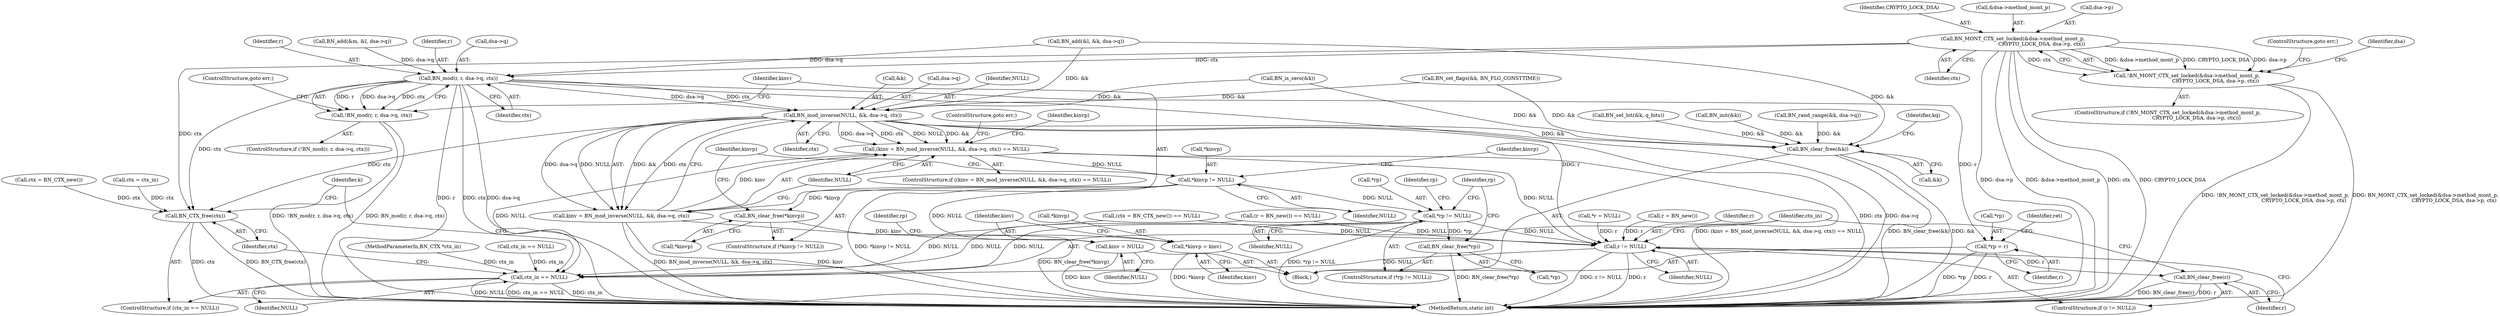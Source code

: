 digraph "0_openssl_43e6a58d4991a451daf4891ff05a48735df871ac@pointer" {
"1000258" [label="(Call,BN_MONT_CTX_set_locked(&dsa->method_mont_p,\n                                    CRYPTO_LOCK_DSA, dsa->p, ctx))"];
"1000257" [label="(Call,!BN_MONT_CTX_set_locked(&dsa->method_mont_p,\n                                    CRYPTO_LOCK_DSA, dsa->p, ctx))"];
"1000330" [label="(Call,BN_mod(r, r, dsa->q, ctx))"];
"1000329" [label="(Call,!BN_mod(r, r, dsa->q, ctx))"];
"1000342" [label="(Call,BN_mod_inverse(NULL, &k, dsa->q, ctx))"];
"1000339" [label="(Call,(kinv = BN_mod_inverse(NULL, &k, dsa->q, ctx)) == NULL)"];
"1000353" [label="(Call,*kinvp != NULL)"];
"1000357" [label="(Call,BN_clear_free(*kinvp))"];
"1000364" [label="(Call,kinv = NULL)"];
"1000368" [label="(Call,*rp != NULL)"];
"1000372" [label="(Call,BN_clear_free(*rp))"];
"1000391" [label="(Call,r != NULL)"];
"1000394" [label="(Call,BN_clear_free(r))"];
"1000397" [label="(Call,ctx_in == NULL)"];
"1000340" [label="(Call,kinv = BN_mod_inverse(NULL, &k, dsa->q, ctx))"];
"1000360" [label="(Call,*kinvp = kinv)"];
"1000400" [label="(Call,BN_CTX_free(ctx))"];
"1000402" [label="(Call,BN_clear_free(&k))"];
"1000375" [label="(Call,*rp = r)"];
"1000343" [label="(Identifier,NULL)"];
"1000377" [label="(Identifier,rp)"];
"1000263" [label="(Identifier,CRYPTO_LOCK_DSA)"];
"1000107" [label="(MethodParameterIn,BN_CTX *ctx_in)"];
"1000397" [label="(Call,ctx_in == NULL)"];
"1000380" [label="(Identifier,ret)"];
"1000356" [label="(Identifier,NULL)"];
"1000374" [label="(Identifier,rp)"];
"1000331" [label="(Identifier,r)"];
"1000169" [label="(Call,(ctx = BN_CTX_new()) == NULL)"];
"1000170" [label="(Call,ctx = BN_CTX_new())"];
"1000351" [label="(ControlStructure,goto err;)"];
"1000407" [label="(Identifier,kq)"];
"1000398" [label="(Identifier,ctx_in)"];
"1000180" [label="(Call,(r = BN_new()) == NULL)"];
"1000164" [label="(Call,ctx_in == NULL)"];
"1000353" [label="(Call,*kinvp != NULL)"];
"1000362" [label="(Identifier,kinvp)"];
"1000370" [label="(Identifier,rp)"];
"1000268" [label="(ControlStructure,goto err;)"];
"1000400" [label="(Call,BN_CTX_free(ctx))"];
"1000395" [label="(Identifier,r)"];
"1000337" [label="(ControlStructure,goto err;)"];
"1000346" [label="(Call,dsa->q)"];
"1000291" [label="(Call,BN_add(&m, &l, dsa->q))"];
"1000259" [label="(Call,&dsa->method_mont_p)"];
"1000401" [label="(Identifier,ctx)"];
"1000330" [label="(Call,BN_mod(r, r, dsa->q, ctx))"];
"1000394" [label="(Call,BN_clear_free(r))"];
"1000403" [label="(Call,&k)"];
"1000349" [label="(Identifier,ctx)"];
"1000332" [label="(Identifier,r)"];
"1000361" [label="(Call,*kinvp)"];
"1000264" [label="(Call,dsa->p)"];
"1000257" [label="(Call,!BN_MONT_CTX_set_locked(&dsa->method_mont_p,\n                                    CRYPTO_LOCK_DSA, dsa->p, ctx))"];
"1000336" [label="(Identifier,ctx)"];
"1000256" [label="(ControlStructure,if (!BN_MONT_CTX_set_locked(&dsa->method_mont_p,\n                                    CRYPTO_LOCK_DSA, dsa->p, ctx)))"];
"1000245" [label="(Call,BN_set_flags(&k, BN_FLG_CONSTTIME))"];
"1000120" [label="(Call,*r = NULL)"];
"1000352" [label="(ControlStructure,if (*kinvp != NULL))"];
"1000340" [label="(Call,kinv = BN_mod_inverse(NULL, &k, dsa->q, ctx))"];
"1000390" [label="(ControlStructure,if (r != NULL))"];
"1000402" [label="(Call,BN_clear_free(&k))"];
"1000365" [label="(Identifier,kinv)"];
"1000366" [label="(Identifier,NULL)"];
"1000391" [label="(Call,r != NULL)"];
"1000359" [label="(Identifier,kinvp)"];
"1000110" [label="(Block,)"];
"1000206" [label="(Call,BN_set_bit(&k, q_bits))"];
"1000354" [label="(Call,*kinvp)"];
"1000416" [label="(MethodReturn,static int)"];
"1000181" [label="(Call,r = BN_new())"];
"1000329" [label="(Call,!BN_mod(r, r, dsa->q, ctx))"];
"1000258" [label="(Call,BN_MONT_CTX_set_locked(&dsa->method_mont_p,\n                                    CRYPTO_LOCK_DSA, dsa->p, ctx))"];
"1000369" [label="(Call,*rp)"];
"1000151" [label="(Call,BN_init(&k))"];
"1000342" [label="(Call,BN_mod_inverse(NULL, &k, dsa->q, ctx))"];
"1000375" [label="(Call,*rp = r)"];
"1000404" [label="(Identifier,k)"];
"1000341" [label="(Identifier,kinv)"];
"1000273" [label="(Identifier,dsa)"];
"1000338" [label="(ControlStructure,if ((kinv = BN_mod_inverse(NULL, &k, dsa->q, ctx)) == NULL))"];
"1000176" [label="(Call,ctx = ctx_in)"];
"1000344" [label="(Call,&k)"];
"1000372" [label="(Call,BN_clear_free(*rp))"];
"1000225" [label="(Call,BN_rand_range(&k, dsa->q))"];
"1000357" [label="(Call,BN_clear_free(*kinvp))"];
"1000393" [label="(Identifier,NULL)"];
"1000355" [label="(Identifier,kinvp)"];
"1000363" [label="(Identifier,kinv)"];
"1000368" [label="(Call,*rp != NULL)"];
"1000360" [label="(Call,*kinvp = kinv)"];
"1000373" [label="(Call,*rp)"];
"1000233" [label="(Call,BN_is_zero(&k))"];
"1000396" [label="(ControlStructure,if (ctx_in == NULL))"];
"1000367" [label="(ControlStructure,if (*rp != NULL))"];
"1000399" [label="(Identifier,NULL)"];
"1000371" [label="(Identifier,NULL)"];
"1000267" [label="(Identifier,ctx)"];
"1000376" [label="(Call,*rp)"];
"1000333" [label="(Call,dsa->q)"];
"1000350" [label="(Identifier,NULL)"];
"1000378" [label="(Identifier,r)"];
"1000358" [label="(Call,*kinvp)"];
"1000281" [label="(Call,BN_add(&l, &k, dsa->q))"];
"1000392" [label="(Identifier,r)"];
"1000339" [label="(Call,(kinv = BN_mod_inverse(NULL, &k, dsa->q, ctx)) == NULL)"];
"1000328" [label="(ControlStructure,if (!BN_mod(r, r, dsa->q, ctx)))"];
"1000364" [label="(Call,kinv = NULL)"];
"1000258" -> "1000257"  [label="AST: "];
"1000258" -> "1000267"  [label="CFG: "];
"1000259" -> "1000258"  [label="AST: "];
"1000263" -> "1000258"  [label="AST: "];
"1000264" -> "1000258"  [label="AST: "];
"1000267" -> "1000258"  [label="AST: "];
"1000257" -> "1000258"  [label="CFG: "];
"1000258" -> "1000416"  [label="DDG: &dsa->method_mont_p"];
"1000258" -> "1000416"  [label="DDG: ctx"];
"1000258" -> "1000416"  [label="DDG: dsa->p"];
"1000258" -> "1000416"  [label="DDG: CRYPTO_LOCK_DSA"];
"1000258" -> "1000257"  [label="DDG: &dsa->method_mont_p"];
"1000258" -> "1000257"  [label="DDG: CRYPTO_LOCK_DSA"];
"1000258" -> "1000257"  [label="DDG: dsa->p"];
"1000258" -> "1000257"  [label="DDG: ctx"];
"1000258" -> "1000330"  [label="DDG: ctx"];
"1000258" -> "1000400"  [label="DDG: ctx"];
"1000257" -> "1000256"  [label="AST: "];
"1000268" -> "1000257"  [label="CFG: "];
"1000273" -> "1000257"  [label="CFG: "];
"1000257" -> "1000416"  [label="DDG: BN_MONT_CTX_set_locked(&dsa->method_mont_p,\n                                    CRYPTO_LOCK_DSA, dsa->p, ctx)"];
"1000257" -> "1000416"  [label="DDG: !BN_MONT_CTX_set_locked(&dsa->method_mont_p,\n                                    CRYPTO_LOCK_DSA, dsa->p, ctx)"];
"1000330" -> "1000329"  [label="AST: "];
"1000330" -> "1000336"  [label="CFG: "];
"1000331" -> "1000330"  [label="AST: "];
"1000332" -> "1000330"  [label="AST: "];
"1000333" -> "1000330"  [label="AST: "];
"1000336" -> "1000330"  [label="AST: "];
"1000329" -> "1000330"  [label="CFG: "];
"1000330" -> "1000416"  [label="DDG: r"];
"1000330" -> "1000416"  [label="DDG: ctx"];
"1000330" -> "1000416"  [label="DDG: dsa->q"];
"1000330" -> "1000329"  [label="DDG: r"];
"1000330" -> "1000329"  [label="DDG: dsa->q"];
"1000330" -> "1000329"  [label="DDG: ctx"];
"1000281" -> "1000330"  [label="DDG: dsa->q"];
"1000291" -> "1000330"  [label="DDG: dsa->q"];
"1000330" -> "1000342"  [label="DDG: dsa->q"];
"1000330" -> "1000342"  [label="DDG: ctx"];
"1000330" -> "1000375"  [label="DDG: r"];
"1000330" -> "1000391"  [label="DDG: r"];
"1000330" -> "1000400"  [label="DDG: ctx"];
"1000329" -> "1000328"  [label="AST: "];
"1000337" -> "1000329"  [label="CFG: "];
"1000341" -> "1000329"  [label="CFG: "];
"1000329" -> "1000416"  [label="DDG: !BN_mod(r, r, dsa->q, ctx)"];
"1000329" -> "1000416"  [label="DDG: BN_mod(r, r, dsa->q, ctx)"];
"1000342" -> "1000340"  [label="AST: "];
"1000342" -> "1000349"  [label="CFG: "];
"1000343" -> "1000342"  [label="AST: "];
"1000344" -> "1000342"  [label="AST: "];
"1000346" -> "1000342"  [label="AST: "];
"1000349" -> "1000342"  [label="AST: "];
"1000340" -> "1000342"  [label="CFG: "];
"1000342" -> "1000416"  [label="DDG: ctx"];
"1000342" -> "1000416"  [label="DDG: dsa->q"];
"1000342" -> "1000339"  [label="DDG: NULL"];
"1000342" -> "1000339"  [label="DDG: &k"];
"1000342" -> "1000339"  [label="DDG: dsa->q"];
"1000342" -> "1000339"  [label="DDG: ctx"];
"1000342" -> "1000340"  [label="DDG: NULL"];
"1000342" -> "1000340"  [label="DDG: &k"];
"1000342" -> "1000340"  [label="DDG: dsa->q"];
"1000342" -> "1000340"  [label="DDG: ctx"];
"1000281" -> "1000342"  [label="DDG: &k"];
"1000233" -> "1000342"  [label="DDG: &k"];
"1000245" -> "1000342"  [label="DDG: &k"];
"1000342" -> "1000400"  [label="DDG: ctx"];
"1000342" -> "1000402"  [label="DDG: &k"];
"1000339" -> "1000338"  [label="AST: "];
"1000339" -> "1000350"  [label="CFG: "];
"1000340" -> "1000339"  [label="AST: "];
"1000350" -> "1000339"  [label="AST: "];
"1000351" -> "1000339"  [label="CFG: "];
"1000355" -> "1000339"  [label="CFG: "];
"1000339" -> "1000416"  [label="DDG: (kinv = BN_mod_inverse(NULL, &k, dsa->q, ctx)) == NULL"];
"1000340" -> "1000339"  [label="DDG: kinv"];
"1000339" -> "1000353"  [label="DDG: NULL"];
"1000339" -> "1000391"  [label="DDG: NULL"];
"1000339" -> "1000397"  [label="DDG: NULL"];
"1000353" -> "1000352"  [label="AST: "];
"1000353" -> "1000356"  [label="CFG: "];
"1000354" -> "1000353"  [label="AST: "];
"1000356" -> "1000353"  [label="AST: "];
"1000359" -> "1000353"  [label="CFG: "];
"1000362" -> "1000353"  [label="CFG: "];
"1000353" -> "1000416"  [label="DDG: *kinvp != NULL"];
"1000353" -> "1000357"  [label="DDG: *kinvp"];
"1000353" -> "1000364"  [label="DDG: NULL"];
"1000353" -> "1000368"  [label="DDG: NULL"];
"1000357" -> "1000352"  [label="AST: "];
"1000357" -> "1000358"  [label="CFG: "];
"1000358" -> "1000357"  [label="AST: "];
"1000362" -> "1000357"  [label="CFG: "];
"1000357" -> "1000416"  [label="DDG: BN_clear_free(*kinvp)"];
"1000364" -> "1000110"  [label="AST: "];
"1000364" -> "1000366"  [label="CFG: "];
"1000365" -> "1000364"  [label="AST: "];
"1000366" -> "1000364"  [label="AST: "];
"1000370" -> "1000364"  [label="CFG: "];
"1000364" -> "1000416"  [label="DDG: kinv"];
"1000368" -> "1000367"  [label="AST: "];
"1000368" -> "1000371"  [label="CFG: "];
"1000369" -> "1000368"  [label="AST: "];
"1000371" -> "1000368"  [label="AST: "];
"1000374" -> "1000368"  [label="CFG: "];
"1000377" -> "1000368"  [label="CFG: "];
"1000368" -> "1000416"  [label="DDG: *rp != NULL"];
"1000368" -> "1000372"  [label="DDG: *rp"];
"1000368" -> "1000391"  [label="DDG: NULL"];
"1000368" -> "1000397"  [label="DDG: NULL"];
"1000372" -> "1000367"  [label="AST: "];
"1000372" -> "1000373"  [label="CFG: "];
"1000373" -> "1000372"  [label="AST: "];
"1000377" -> "1000372"  [label="CFG: "];
"1000372" -> "1000416"  [label="DDG: BN_clear_free(*rp)"];
"1000391" -> "1000390"  [label="AST: "];
"1000391" -> "1000393"  [label="CFG: "];
"1000392" -> "1000391"  [label="AST: "];
"1000393" -> "1000391"  [label="AST: "];
"1000395" -> "1000391"  [label="CFG: "];
"1000398" -> "1000391"  [label="CFG: "];
"1000391" -> "1000416"  [label="DDG: r"];
"1000391" -> "1000416"  [label="DDG: r != NULL"];
"1000181" -> "1000391"  [label="DDG: r"];
"1000120" -> "1000391"  [label="DDG: r"];
"1000180" -> "1000391"  [label="DDG: NULL"];
"1000169" -> "1000391"  [label="DDG: NULL"];
"1000391" -> "1000394"  [label="DDG: r"];
"1000391" -> "1000397"  [label="DDG: NULL"];
"1000394" -> "1000390"  [label="AST: "];
"1000394" -> "1000395"  [label="CFG: "];
"1000395" -> "1000394"  [label="AST: "];
"1000398" -> "1000394"  [label="CFG: "];
"1000394" -> "1000416"  [label="DDG: BN_clear_free(r)"];
"1000394" -> "1000416"  [label="DDG: r"];
"1000397" -> "1000396"  [label="AST: "];
"1000397" -> "1000399"  [label="CFG: "];
"1000398" -> "1000397"  [label="AST: "];
"1000399" -> "1000397"  [label="AST: "];
"1000401" -> "1000397"  [label="CFG: "];
"1000404" -> "1000397"  [label="CFG: "];
"1000397" -> "1000416"  [label="DDG: ctx_in == NULL"];
"1000397" -> "1000416"  [label="DDG: ctx_in"];
"1000397" -> "1000416"  [label="DDG: NULL"];
"1000164" -> "1000397"  [label="DDG: ctx_in"];
"1000107" -> "1000397"  [label="DDG: ctx_in"];
"1000180" -> "1000397"  [label="DDG: NULL"];
"1000169" -> "1000397"  [label="DDG: NULL"];
"1000341" -> "1000340"  [label="AST: "];
"1000350" -> "1000340"  [label="CFG: "];
"1000340" -> "1000416"  [label="DDG: BN_mod_inverse(NULL, &k, dsa->q, ctx)"];
"1000340" -> "1000416"  [label="DDG: kinv"];
"1000340" -> "1000360"  [label="DDG: kinv"];
"1000360" -> "1000110"  [label="AST: "];
"1000360" -> "1000363"  [label="CFG: "];
"1000361" -> "1000360"  [label="AST: "];
"1000363" -> "1000360"  [label="AST: "];
"1000365" -> "1000360"  [label="CFG: "];
"1000360" -> "1000416"  [label="DDG: *kinvp"];
"1000400" -> "1000396"  [label="AST: "];
"1000400" -> "1000401"  [label="CFG: "];
"1000401" -> "1000400"  [label="AST: "];
"1000404" -> "1000400"  [label="CFG: "];
"1000400" -> "1000416"  [label="DDG: ctx"];
"1000400" -> "1000416"  [label="DDG: BN_CTX_free(ctx)"];
"1000170" -> "1000400"  [label="DDG: ctx"];
"1000176" -> "1000400"  [label="DDG: ctx"];
"1000402" -> "1000110"  [label="AST: "];
"1000402" -> "1000403"  [label="CFG: "];
"1000403" -> "1000402"  [label="AST: "];
"1000407" -> "1000402"  [label="CFG: "];
"1000402" -> "1000416"  [label="DDG: BN_clear_free(&k)"];
"1000402" -> "1000416"  [label="DDG: &k"];
"1000281" -> "1000402"  [label="DDG: &k"];
"1000225" -> "1000402"  [label="DDG: &k"];
"1000151" -> "1000402"  [label="DDG: &k"];
"1000206" -> "1000402"  [label="DDG: &k"];
"1000233" -> "1000402"  [label="DDG: &k"];
"1000245" -> "1000402"  [label="DDG: &k"];
"1000375" -> "1000110"  [label="AST: "];
"1000375" -> "1000378"  [label="CFG: "];
"1000376" -> "1000375"  [label="AST: "];
"1000378" -> "1000375"  [label="AST: "];
"1000380" -> "1000375"  [label="CFG: "];
"1000375" -> "1000416"  [label="DDG: *rp"];
"1000375" -> "1000416"  [label="DDG: r"];
}
